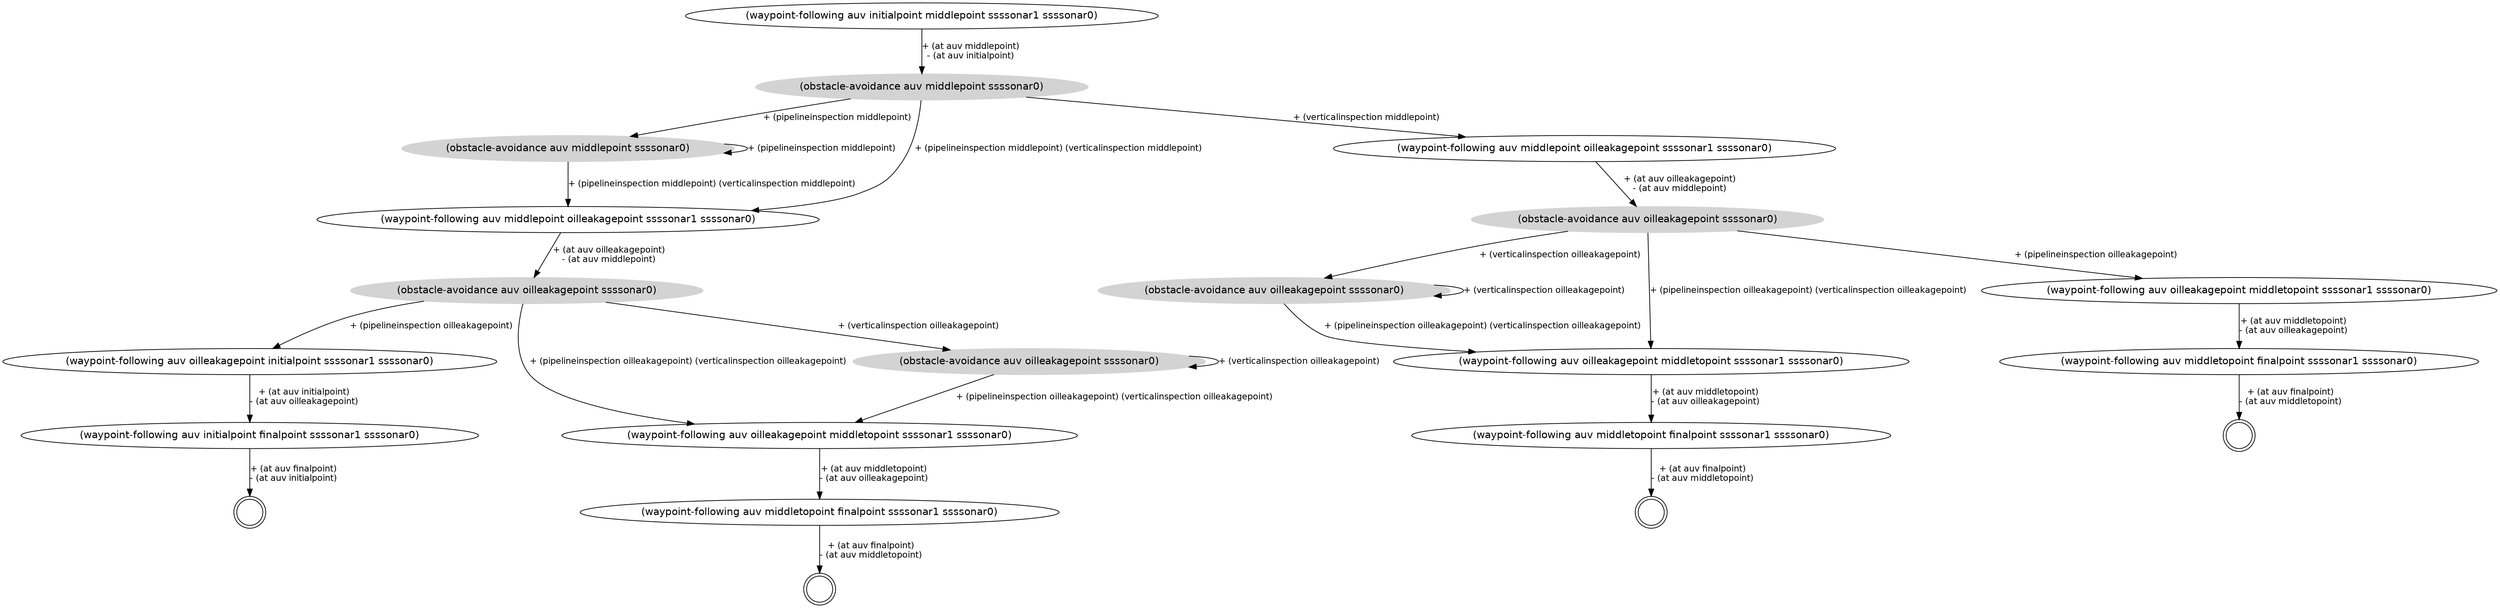 digraph Struc {
 graph [fontname = "helvetica"];
 node [fontname = "helvetica"];
 edge [fontname = "helvetica"];
 node [shape=ellipse];
 packMode="graph";
 n0 [label="(waypoint-following auv initialpoint middlepoint ssssonar1 ssssonar0)"];
 n0->n1 [fontsize=12, label="+ (at auv middlepoint)\n- (at auv initialpoint)"];
 n1 [style=filled, color=lightgrey, label="(obstacle-avoidance auv middlepoint ssssonar0)"];
 n1->n2 [fontsize=12, label="+ (pipelineinspection middlepoint)"];
 n1->n3 [fontsize=12, label="+ (verticalinspection middlepoint)"];
 n1->n4 [fontsize=12, label="+ (pipelineinspection middlepoint) (verticalinspection middlepoint)"];
 n2 [style=filled, color=lightgrey, label="(obstacle-avoidance auv middlepoint ssssonar0)"];
 n2->n2 [fontsize=12, label="+ (pipelineinspection middlepoint)"];
 n2->n4 [fontsize=12, label="+ (pipelineinspection middlepoint) (verticalinspection middlepoint)"];
 n3 [label="(waypoint-following auv middlepoint oilleakagepoint ssssonar1 ssssonar0)"];
 n3->n5 [fontsize=12, label="+ (at auv oilleakagepoint)\n- (at auv middlepoint)"];
 n4 [label="(waypoint-following auv middlepoint oilleakagepoint ssssonar1 ssssonar0)"];
 n4->n6 [fontsize=12, label="+ (at auv oilleakagepoint)\n- (at auv middlepoint)"];
 n5 [style=filled, color=lightgrey, label="(obstacle-avoidance auv oilleakagepoint ssssonar0)"];
 n5->n7 [fontsize=12, label="+ (pipelineinspection oilleakagepoint)"];
 n5->n8 [fontsize=12, label="+ (verticalinspection oilleakagepoint)"];
 n5->n9 [fontsize=12, label="+ (pipelineinspection oilleakagepoint) (verticalinspection oilleakagepoint)"];
 n6 [style=filled, color=lightgrey, label="(obstacle-avoidance auv oilleakagepoint ssssonar0)"];
 n6->n10 [fontsize=12, label="+ (pipelineinspection oilleakagepoint)"];
 n6->n11 [fontsize=12, label="+ (verticalinspection oilleakagepoint)"];
 n6->n12 [fontsize=12, label="+ (pipelineinspection oilleakagepoint) (verticalinspection oilleakagepoint)"];
 n7 [label="(waypoint-following auv oilleakagepoint middletopoint ssssonar1 ssssonar0)"];
 n7->n13 [fontsize=12, label="+ (at auv middletopoint)\n- (at auv oilleakagepoint)"];
 n8 [style=filled, color=lightgrey, label="(obstacle-avoidance auv oilleakagepoint ssssonar0)"];
 n8->n9 [fontsize=12, label="+ (pipelineinspection oilleakagepoint) (verticalinspection oilleakagepoint)"];
 n8->n8 [fontsize=12, label="+ (verticalinspection oilleakagepoint)"];
 n9 [label="(waypoint-following auv oilleakagepoint middletopoint ssssonar1 ssssonar0)"];
 n9->n14 [fontsize=12, label="+ (at auv middletopoint)\n- (at auv oilleakagepoint)"];
 n10 [label="(waypoint-following auv oilleakagepoint initialpoint ssssonar1 ssssonar0)"];
 n10->n15 [fontsize=12, label="+ (at auv initialpoint)\n- (at auv oilleakagepoint)"];
 n11 [style=filled, color=lightgrey, label="(obstacle-avoidance auv oilleakagepoint ssssonar0)"];
 n11->n12 [fontsize=12, label="+ (pipelineinspection oilleakagepoint) (verticalinspection oilleakagepoint)"];
 n11->n11 [fontsize=12, label="+ (verticalinspection oilleakagepoint)"];
 n12 [label="(waypoint-following auv oilleakagepoint middletopoint ssssonar1 ssssonar0)"];
 n12->n16 [fontsize=12, label="+ (at auv middletopoint)\n- (at auv oilleakagepoint)"];
 n13 [label="(waypoint-following auv middletopoint finalpoint ssssonar1 ssssonar0)"];
 n13->n17 [fontsize=12, label="+ (at auv finalpoint)\n- (at auv middletopoint)"];
 n14 [label="(waypoint-following auv middletopoint finalpoint ssssonar1 ssssonar0)"];
 n14->n18 [fontsize=12, label="+ (at auv finalpoint)\n- (at auv middletopoint)"];
 n15 [label="(waypoint-following auv initialpoint finalpoint ssssonar1 ssssonar0)"];
 n15->n19 [fontsize=12, label="+ (at auv finalpoint)\n- (at auv initialpoint)"];
 n16 [label="(waypoint-following auv middletopoint finalpoint ssssonar1 ssssonar0)"];
 n16->n20 [fontsize=12, label="+ (at auv finalpoint)\n- (at auv middletopoint)"];
 n17 [shape=circle,label="",peripheries=2];
 n18 [shape=circle,label="",peripheries=2];
 n19 [shape=circle,label="",peripheries=2];
 n20 [shape=circle,label="",peripheries=2];
}